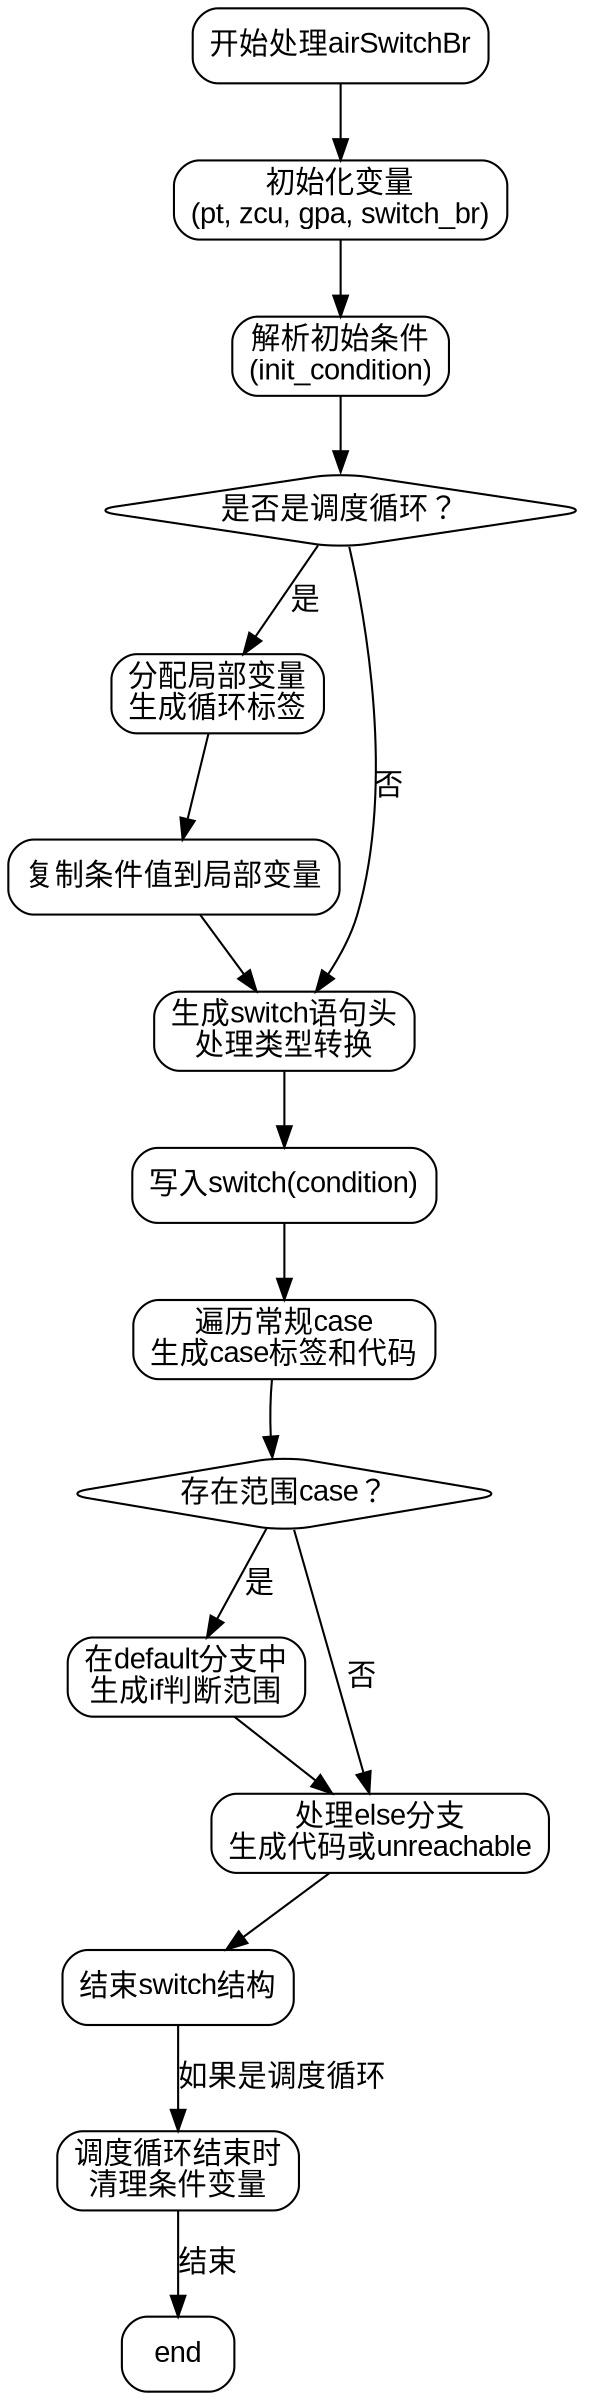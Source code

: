 
digraph flowchart {
    node [shape=rectangle, style="rounded", fontname="Arial"];
    edge [fontname="Arial"];

    start [label="开始处理airSwitchBr"];
    init_vars [label="初始化变量\n(pt, zcu, gpa, switch_br)"];
    resolve_cond [label="解析初始条件\n(init_condition)"];
    check_dispatch_loop [label="是否是调度循环？", shape=diamond];
    alloc_local [label="分配局部变量\n生成循环标签"];
    copy_condition [label="复制条件值到局部变量"];
    setup_switch [label="生成switch语句头\n处理类型转换"];
    write_switch_header [label="写入switch(condition)"];
    handle_cases [label="遍历常规case\n生成case标签和代码"];
    check_range_cases [label="存在范围case？", shape=diamond];
    handle_range_cases [label="在default分支中\n生成if判断范围"];
    handle_else [label="处理else分支\n生成代码或unreachable"];
    end_switch [label="结束switch结构"];
    defer_cleanup [label="调度循环结束时\n清理条件变量"];

    start -> init_vars;
    init_vars -> resolve_cond;
    resolve_cond -> check_dispatch_loop;

    check_dispatch_loop -> alloc_local [label="是"];
    alloc_local -> copy_condition;
    copy_condition -> setup_switch;

    check_dispatch_loop -> setup_switch [label="否"];

    setup_switch -> write_switch_header;
    write_switch_header -> handle_cases;
    handle_cases -> check_range_cases;

    check_range_cases -> handle_range_cases [label="是"];
    check_range_cases -> handle_else [label="否"];

    handle_range_cases -> handle_else;
    handle_else -> end_switch;
    end_switch -> defer_cleanup [label="如果是调度循环"];
    defer_cleanup -> end [label="结束"];

    // 隐含的流程箭头
    edge [style=invis];
    handle_cases -> check_range_cases;
    handle_range_cases -> end_switch;
}
